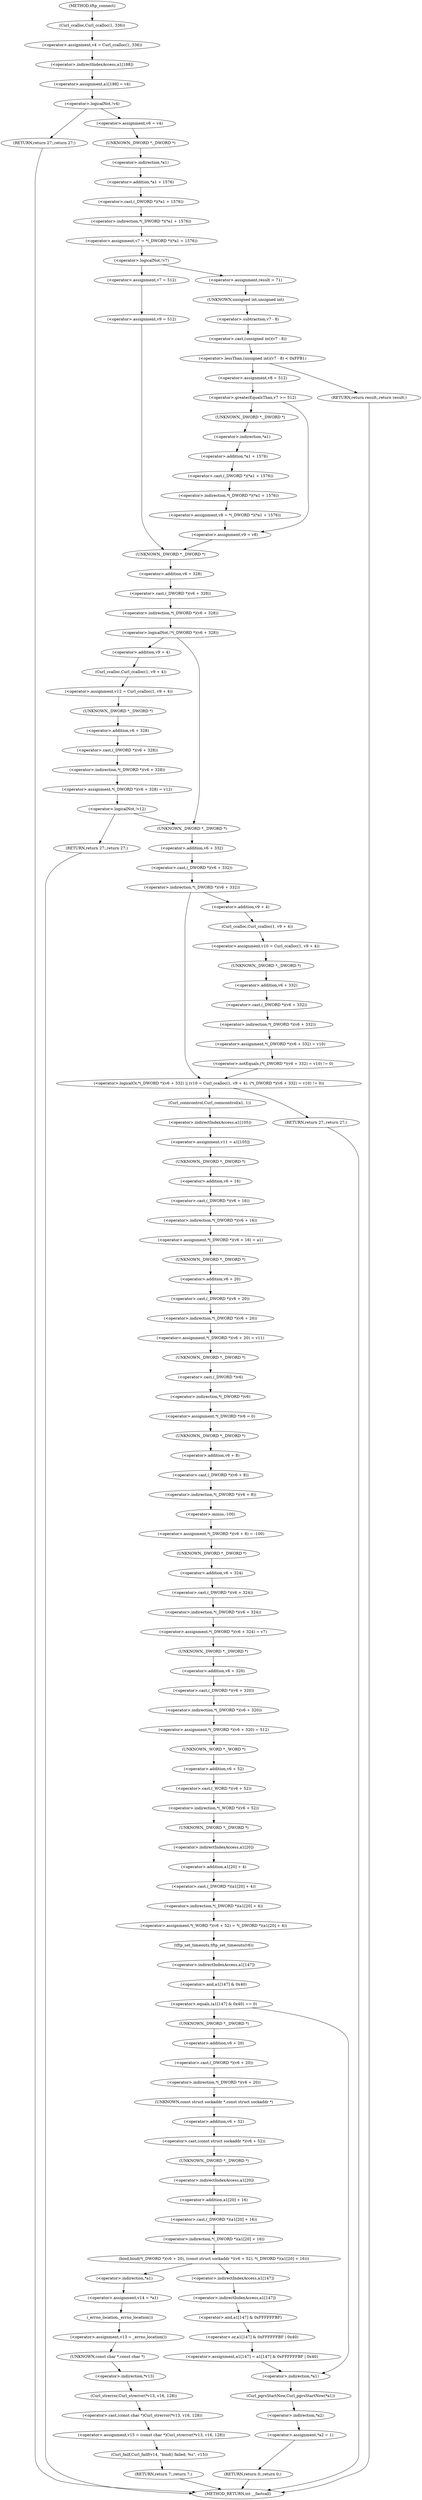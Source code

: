 digraph tftp_connect {  
"1000131" [label = "(<operator>.assignment,v4 = Curl_ccalloc(1, 336))" ]
"1000133" [label = "(Curl_ccalloc,Curl_ccalloc(1, 336))" ]
"1000136" [label = "(<operator>.assignment,a1[188] = v4)" ]
"1000137" [label = "(<operator>.indirectIndexAccess,a1[188])" ]
"1000142" [label = "(<operator>.logicalNot,!v4)" ]
"1000144" [label = "(RETURN,return 27;,return 27;)" ]
"1000146" [label = "(<operator>.assignment,v6 = v4)" ]
"1000149" [label = "(<operator>.assignment,v7 = *(_DWORD *)(*a1 + 1576))" ]
"1000151" [label = "(<operator>.indirection,*(_DWORD *)(*a1 + 1576))" ]
"1000152" [label = "(<operator>.cast,(_DWORD *)(*a1 + 1576))" ]
"1000153" [label = "(UNKNOWN,_DWORD *,_DWORD *)" ]
"1000154" [label = "(<operator>.addition,*a1 + 1576)" ]
"1000155" [label = "(<operator>.indirection,*a1)" ]
"1000159" [label = "(<operator>.logicalNot,!v7)" ]
"1000162" [label = "(<operator>.assignment,v7 = 512)" ]
"1000165" [label = "(<operator>.assignment,v9 = 512)" ]
"1000169" [label = "(<operator>.assignment,result = 71)" ]
"1000173" [label = "(<operator>.lessThan,(unsigned int)(v7 - 8) < 0xFFB1)" ]
"1000174" [label = "(<operator>.cast,(unsigned int)(v7 - 8))" ]
"1000175" [label = "(UNKNOWN,unsigned int,unsigned int)" ]
"1000176" [label = "(<operator>.subtraction,v7 - 8)" ]
"1000181" [label = "(<operator>.assignment,v8 = 512)" ]
"1000185" [label = "(<operator>.greaterEqualsThan,v7 >= 512)" ]
"1000188" [label = "(<operator>.assignment,v8 = *(_DWORD *)(*a1 + 1576))" ]
"1000190" [label = "(<operator>.indirection,*(_DWORD *)(*a1 + 1576))" ]
"1000191" [label = "(<operator>.cast,(_DWORD *)(*a1 + 1576))" ]
"1000192" [label = "(UNKNOWN,_DWORD *,_DWORD *)" ]
"1000193" [label = "(<operator>.addition,*a1 + 1576)" ]
"1000194" [label = "(<operator>.indirection,*a1)" ]
"1000197" [label = "(<operator>.assignment,v9 = v8)" ]
"1000202" [label = "(<operator>.logicalNot,!*(_DWORD *)(v6 + 328))" ]
"1000203" [label = "(<operator>.indirection,*(_DWORD *)(v6 + 328))" ]
"1000204" [label = "(<operator>.cast,(_DWORD *)(v6 + 328))" ]
"1000205" [label = "(UNKNOWN,_DWORD *,_DWORD *)" ]
"1000206" [label = "(<operator>.addition,v6 + 328)" ]
"1000210" [label = "(<operator>.assignment,v12 = Curl_ccalloc(1, v9 + 4))" ]
"1000212" [label = "(Curl_ccalloc,Curl_ccalloc(1, v9 + 4))" ]
"1000214" [label = "(<operator>.addition,v9 + 4)" ]
"1000217" [label = "(<operator>.assignment,*(_DWORD *)(v6 + 328) = v12)" ]
"1000218" [label = "(<operator>.indirection,*(_DWORD *)(v6 + 328))" ]
"1000219" [label = "(<operator>.cast,(_DWORD *)(v6 + 328))" ]
"1000220" [label = "(UNKNOWN,_DWORD *,_DWORD *)" ]
"1000221" [label = "(<operator>.addition,v6 + 328)" ]
"1000226" [label = "(<operator>.logicalNot,!v12)" ]
"1000228" [label = "(RETURN,return 27;,return 27;)" ]
"1000231" [label = "(<operator>.logicalOr,*(_DWORD *)(v6 + 332) || (v10 = Curl_ccalloc(1, v9 + 4), (*(_DWORD *)(v6 + 332) = v10) != 0))" ]
"1000232" [label = "(<operator>.indirection,*(_DWORD *)(v6 + 332))" ]
"1000233" [label = "(<operator>.cast,(_DWORD *)(v6 + 332))" ]
"1000234" [label = "(UNKNOWN,_DWORD *,_DWORD *)" ]
"1000235" [label = "(<operator>.addition,v6 + 332)" ]
"1000239" [label = "(<operator>.assignment,v10 = Curl_ccalloc(1, v9 + 4))" ]
"1000241" [label = "(Curl_ccalloc,Curl_ccalloc(1, v9 + 4))" ]
"1000243" [label = "(<operator>.addition,v9 + 4)" ]
"1000246" [label = "(<operator>.notEquals,(*(_DWORD *)(v6 + 332) = v10) != 0)" ]
"1000247" [label = "(<operator>.assignment,*(_DWORD *)(v6 + 332) = v10)" ]
"1000248" [label = "(<operator>.indirection,*(_DWORD *)(v6 + 332))" ]
"1000249" [label = "(<operator>.cast,(_DWORD *)(v6 + 332))" ]
"1000250" [label = "(UNKNOWN,_DWORD *,_DWORD *)" ]
"1000251" [label = "(<operator>.addition,v6 + 332)" ]
"1000257" [label = "(Curl_conncontrol,Curl_conncontrol(a1, 1))" ]
"1000260" [label = "(<operator>.assignment,v11 = a1[105])" ]
"1000262" [label = "(<operator>.indirectIndexAccess,a1[105])" ]
"1000265" [label = "(<operator>.assignment,*(_DWORD *)(v6 + 16) = a1)" ]
"1000266" [label = "(<operator>.indirection,*(_DWORD *)(v6 + 16))" ]
"1000267" [label = "(<operator>.cast,(_DWORD *)(v6 + 16))" ]
"1000268" [label = "(UNKNOWN,_DWORD *,_DWORD *)" ]
"1000269" [label = "(<operator>.addition,v6 + 16)" ]
"1000273" [label = "(<operator>.assignment,*(_DWORD *)(v6 + 20) = v11)" ]
"1000274" [label = "(<operator>.indirection,*(_DWORD *)(v6 + 20))" ]
"1000275" [label = "(<operator>.cast,(_DWORD *)(v6 + 20))" ]
"1000276" [label = "(UNKNOWN,_DWORD *,_DWORD *)" ]
"1000277" [label = "(<operator>.addition,v6 + 20)" ]
"1000281" [label = "(<operator>.assignment,*(_DWORD *)v6 = 0)" ]
"1000282" [label = "(<operator>.indirection,*(_DWORD *)v6)" ]
"1000283" [label = "(<operator>.cast,(_DWORD *)v6)" ]
"1000284" [label = "(UNKNOWN,_DWORD *,_DWORD *)" ]
"1000287" [label = "(<operator>.assignment,*(_DWORD *)(v6 + 8) = -100)" ]
"1000288" [label = "(<operator>.indirection,*(_DWORD *)(v6 + 8))" ]
"1000289" [label = "(<operator>.cast,(_DWORD *)(v6 + 8))" ]
"1000290" [label = "(UNKNOWN,_DWORD *,_DWORD *)" ]
"1000291" [label = "(<operator>.addition,v6 + 8)" ]
"1000294" [label = "(<operator>.minus,-100)" ]
"1000296" [label = "(<operator>.assignment,*(_DWORD *)(v6 + 324) = v7)" ]
"1000297" [label = "(<operator>.indirection,*(_DWORD *)(v6 + 324))" ]
"1000298" [label = "(<operator>.cast,(_DWORD *)(v6 + 324))" ]
"1000299" [label = "(UNKNOWN,_DWORD *,_DWORD *)" ]
"1000300" [label = "(<operator>.addition,v6 + 324)" ]
"1000304" [label = "(<operator>.assignment,*(_DWORD *)(v6 + 320) = 512)" ]
"1000305" [label = "(<operator>.indirection,*(_DWORD *)(v6 + 320))" ]
"1000306" [label = "(<operator>.cast,(_DWORD *)(v6 + 320))" ]
"1000307" [label = "(UNKNOWN,_DWORD *,_DWORD *)" ]
"1000308" [label = "(<operator>.addition,v6 + 320)" ]
"1000312" [label = "(<operator>.assignment,*(_WORD *)(v6 + 52) = *(_DWORD *)(a1[20] + 4))" ]
"1000313" [label = "(<operator>.indirection,*(_WORD *)(v6 + 52))" ]
"1000314" [label = "(<operator>.cast,(_WORD *)(v6 + 52))" ]
"1000315" [label = "(UNKNOWN,_WORD *,_WORD *)" ]
"1000316" [label = "(<operator>.addition,v6 + 52)" ]
"1000319" [label = "(<operator>.indirection,*(_DWORD *)(a1[20] + 4))" ]
"1000320" [label = "(<operator>.cast,(_DWORD *)(a1[20] + 4))" ]
"1000321" [label = "(UNKNOWN,_DWORD *,_DWORD *)" ]
"1000322" [label = "(<operator>.addition,a1[20] + 4)" ]
"1000323" [label = "(<operator>.indirectIndexAccess,a1[20])" ]
"1000327" [label = "(tftp_set_timeouts,tftp_set_timeouts(v6))" ]
"1000330" [label = "(<operator>.equals,(a1[147] & 0x40) == 0)" ]
"1000331" [label = "(<operator>.and,a1[147] & 0x40)" ]
"1000332" [label = "(<operator>.indirectIndexAccess,a1[147])" ]
"1000339" [label = "(bind,bind(*(_DWORD *)(v6 + 20), (const struct sockaddr *)(v6 + 52), *(_DWORD *)(a1[20] + 16)))" ]
"1000340" [label = "(<operator>.indirection,*(_DWORD *)(v6 + 20))" ]
"1000341" [label = "(<operator>.cast,(_DWORD *)(v6 + 20))" ]
"1000342" [label = "(UNKNOWN,_DWORD *,_DWORD *)" ]
"1000343" [label = "(<operator>.addition,v6 + 20)" ]
"1000346" [label = "(<operator>.cast,(const struct sockaddr *)(v6 + 52))" ]
"1000347" [label = "(UNKNOWN,const struct sockaddr *,const struct sockaddr *)" ]
"1000348" [label = "(<operator>.addition,v6 + 52)" ]
"1000351" [label = "(<operator>.indirection,*(_DWORD *)(a1[20] + 16))" ]
"1000352" [label = "(<operator>.cast,(_DWORD *)(a1[20] + 16))" ]
"1000353" [label = "(UNKNOWN,_DWORD *,_DWORD *)" ]
"1000354" [label = "(<operator>.addition,a1[20] + 16)" ]
"1000355" [label = "(<operator>.indirectIndexAccess,a1[20])" ]
"1000360" [label = "(<operator>.assignment,v14 = *a1)" ]
"1000362" [label = "(<operator>.indirection,*a1)" ]
"1000364" [label = "(<operator>.assignment,v13 = _errno_location())" ]
"1000366" [label = "(_errno_location,_errno_location())" ]
"1000367" [label = "(<operator>.assignment,v15 = (const char *)Curl_strerror(*v13, v16, 128))" ]
"1000369" [label = "(<operator>.cast,(const char *)Curl_strerror(*v13, v16, 128))" ]
"1000370" [label = "(UNKNOWN,const char *,const char *)" ]
"1000371" [label = "(Curl_strerror,Curl_strerror(*v13, v16, 128))" ]
"1000372" [label = "(<operator>.indirection,*v13)" ]
"1000376" [label = "(Curl_failf,Curl_failf(v14, \"bind() failed; %s\", v15))" ]
"1000380" [label = "(RETURN,return 7;,return 7;)" ]
"1000382" [label = "(<operator>.assignment,a1[147] = a1[147] & 0xFFFFFFBF | 0x40)" ]
"1000383" [label = "(<operator>.indirectIndexAccess,a1[147])" ]
"1000386" [label = "(<operator>.or,a1[147] & 0xFFFFFFBF | 0x40)" ]
"1000387" [label = "(<operator>.and,a1[147] & 0xFFFFFFBF)" ]
"1000388" [label = "(<operator>.indirectIndexAccess,a1[147])" ]
"1000393" [label = "(Curl_pgrsStartNow,Curl_pgrsStartNow(*a1))" ]
"1000394" [label = "(<operator>.indirection,*a1)" ]
"1000396" [label = "(<operator>.assignment,*a2 = 1)" ]
"1000397" [label = "(<operator>.indirection,*a2)" ]
"1000400" [label = "(RETURN,return 0;,return 0;)" ]
"1000402" [label = "(RETURN,return 27;,return 27;)" ]
"1000404" [label = "(RETURN,return result;,return result;)" ]
"1000114" [label = "(METHOD,tftp_connect)" ]
"1000406" [label = "(METHOD_RETURN,int __fastcall)" ]
  "1000131" -> "1000137" 
  "1000133" -> "1000131" 
  "1000136" -> "1000142" 
  "1000137" -> "1000136" 
  "1000142" -> "1000144" 
  "1000142" -> "1000146" 
  "1000144" -> "1000406" 
  "1000146" -> "1000153" 
  "1000149" -> "1000159" 
  "1000151" -> "1000149" 
  "1000152" -> "1000151" 
  "1000153" -> "1000155" 
  "1000154" -> "1000152" 
  "1000155" -> "1000154" 
  "1000159" -> "1000162" 
  "1000159" -> "1000169" 
  "1000162" -> "1000165" 
  "1000165" -> "1000205" 
  "1000169" -> "1000175" 
  "1000173" -> "1000181" 
  "1000173" -> "1000404" 
  "1000174" -> "1000173" 
  "1000175" -> "1000176" 
  "1000176" -> "1000174" 
  "1000181" -> "1000185" 
  "1000185" -> "1000192" 
  "1000185" -> "1000197" 
  "1000188" -> "1000197" 
  "1000190" -> "1000188" 
  "1000191" -> "1000190" 
  "1000192" -> "1000194" 
  "1000193" -> "1000191" 
  "1000194" -> "1000193" 
  "1000197" -> "1000205" 
  "1000202" -> "1000234" 
  "1000202" -> "1000214" 
  "1000203" -> "1000202" 
  "1000204" -> "1000203" 
  "1000205" -> "1000206" 
  "1000206" -> "1000204" 
  "1000210" -> "1000220" 
  "1000212" -> "1000210" 
  "1000214" -> "1000212" 
  "1000217" -> "1000226" 
  "1000218" -> "1000217" 
  "1000219" -> "1000218" 
  "1000220" -> "1000221" 
  "1000221" -> "1000219" 
  "1000226" -> "1000234" 
  "1000226" -> "1000228" 
  "1000228" -> "1000406" 
  "1000231" -> "1000257" 
  "1000231" -> "1000402" 
  "1000232" -> "1000231" 
  "1000232" -> "1000243" 
  "1000233" -> "1000232" 
  "1000234" -> "1000235" 
  "1000235" -> "1000233" 
  "1000239" -> "1000250" 
  "1000241" -> "1000239" 
  "1000243" -> "1000241" 
  "1000246" -> "1000231" 
  "1000247" -> "1000246" 
  "1000248" -> "1000247" 
  "1000249" -> "1000248" 
  "1000250" -> "1000251" 
  "1000251" -> "1000249" 
  "1000257" -> "1000262" 
  "1000260" -> "1000268" 
  "1000262" -> "1000260" 
  "1000265" -> "1000276" 
  "1000266" -> "1000265" 
  "1000267" -> "1000266" 
  "1000268" -> "1000269" 
  "1000269" -> "1000267" 
  "1000273" -> "1000284" 
  "1000274" -> "1000273" 
  "1000275" -> "1000274" 
  "1000276" -> "1000277" 
  "1000277" -> "1000275" 
  "1000281" -> "1000290" 
  "1000282" -> "1000281" 
  "1000283" -> "1000282" 
  "1000284" -> "1000283" 
  "1000287" -> "1000299" 
  "1000288" -> "1000294" 
  "1000289" -> "1000288" 
  "1000290" -> "1000291" 
  "1000291" -> "1000289" 
  "1000294" -> "1000287" 
  "1000296" -> "1000307" 
  "1000297" -> "1000296" 
  "1000298" -> "1000297" 
  "1000299" -> "1000300" 
  "1000300" -> "1000298" 
  "1000304" -> "1000315" 
  "1000305" -> "1000304" 
  "1000306" -> "1000305" 
  "1000307" -> "1000308" 
  "1000308" -> "1000306" 
  "1000312" -> "1000327" 
  "1000313" -> "1000321" 
  "1000314" -> "1000313" 
  "1000315" -> "1000316" 
  "1000316" -> "1000314" 
  "1000319" -> "1000312" 
  "1000320" -> "1000319" 
  "1000321" -> "1000323" 
  "1000322" -> "1000320" 
  "1000323" -> "1000322" 
  "1000327" -> "1000332" 
  "1000330" -> "1000342" 
  "1000330" -> "1000394" 
  "1000331" -> "1000330" 
  "1000332" -> "1000331" 
  "1000339" -> "1000362" 
  "1000339" -> "1000383" 
  "1000340" -> "1000347" 
  "1000341" -> "1000340" 
  "1000342" -> "1000343" 
  "1000343" -> "1000341" 
  "1000346" -> "1000353" 
  "1000347" -> "1000348" 
  "1000348" -> "1000346" 
  "1000351" -> "1000339" 
  "1000352" -> "1000351" 
  "1000353" -> "1000355" 
  "1000354" -> "1000352" 
  "1000355" -> "1000354" 
  "1000360" -> "1000366" 
  "1000362" -> "1000360" 
  "1000364" -> "1000370" 
  "1000366" -> "1000364" 
  "1000367" -> "1000376" 
  "1000369" -> "1000367" 
  "1000370" -> "1000372" 
  "1000371" -> "1000369" 
  "1000372" -> "1000371" 
  "1000376" -> "1000380" 
  "1000380" -> "1000406" 
  "1000382" -> "1000394" 
  "1000383" -> "1000388" 
  "1000386" -> "1000382" 
  "1000387" -> "1000386" 
  "1000388" -> "1000387" 
  "1000393" -> "1000397" 
  "1000394" -> "1000393" 
  "1000396" -> "1000400" 
  "1000397" -> "1000396" 
  "1000400" -> "1000406" 
  "1000402" -> "1000406" 
  "1000404" -> "1000406" 
  "1000114" -> "1000133" 
}
